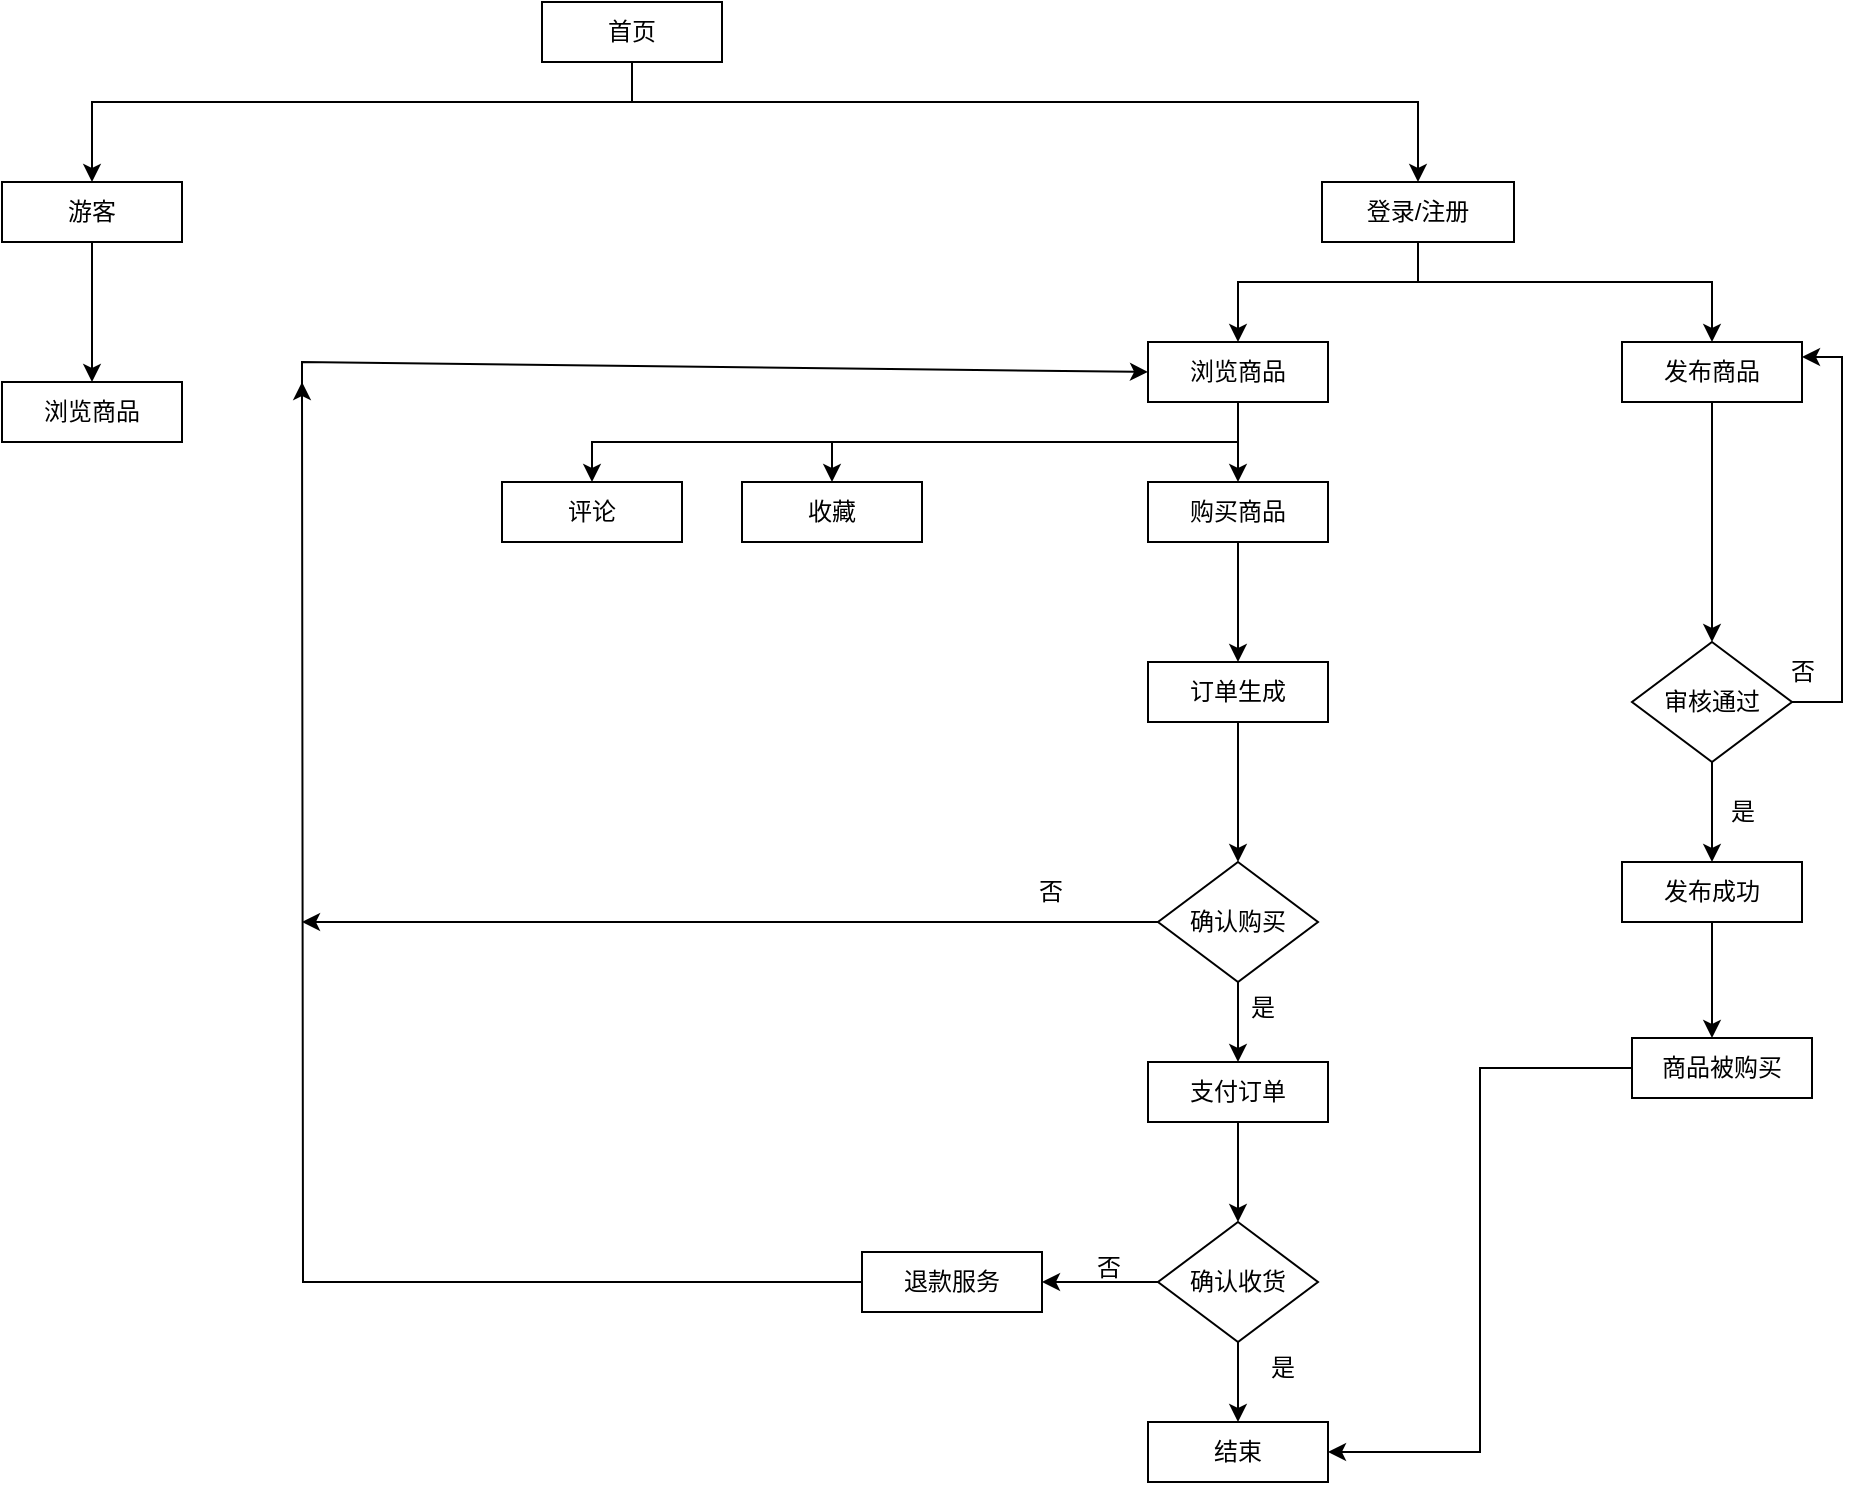 <mxfile version="22.1.3" type="github">
  <diagram id="8NiMLxr8s7SlpGP2j4rl" name="第 1 页">
    <mxGraphModel dx="1621" dy="412" grid="1" gridSize="10" guides="1" tooltips="1" connect="1" arrows="1" fold="1" page="1" pageScale="1" pageWidth="827" pageHeight="1169" math="0" shadow="0">
      <root>
        <mxCell id="0" />
        <mxCell id="1" parent="0" />
        <mxCell id="EECrP6E3gwS5yMRvlXH5-11" style="edgeStyle=orthogonalEdgeStyle;rounded=0;orthogonalLoop=1;jettySize=auto;html=1;entryX=0.5;entryY=0;entryDx=0;entryDy=0;" parent="1" source="EECrP6E3gwS5yMRvlXH5-1" target="EECrP6E3gwS5yMRvlXH5-9" edge="1">
          <mxGeometry relative="1" as="geometry">
            <Array as="points">
              <mxPoint x="225" y="80" />
              <mxPoint x="-45" y="80" />
            </Array>
          </mxGeometry>
        </mxCell>
        <mxCell id="Qb8pMSg5XZuJAQmDYZ3w-3" style="edgeStyle=orthogonalEdgeStyle;rounded=0;orthogonalLoop=1;jettySize=auto;html=1;" edge="1" parent="1" source="EECrP6E3gwS5yMRvlXH5-1" target="EECrP6E3gwS5yMRvlXH5-10">
          <mxGeometry relative="1" as="geometry">
            <Array as="points">
              <mxPoint x="225" y="80" />
              <mxPoint x="618" y="80" />
            </Array>
          </mxGeometry>
        </mxCell>
        <mxCell id="EECrP6E3gwS5yMRvlXH5-1" value="首页" style="rounded=0;whiteSpace=wrap;html=1;" parent="1" vertex="1">
          <mxGeometry x="180" y="30" width="90" height="30" as="geometry" />
        </mxCell>
        <mxCell id="EECrP6E3gwS5yMRvlXH5-22" style="edgeStyle=orthogonalEdgeStyle;rounded=0;orthogonalLoop=1;jettySize=auto;html=1;entryX=0.5;entryY=0;entryDx=0;entryDy=0;" parent="1" source="EECrP6E3gwS5yMRvlXH5-9" target="EECrP6E3gwS5yMRvlXH5-21" edge="1">
          <mxGeometry relative="1" as="geometry" />
        </mxCell>
        <mxCell id="EECrP6E3gwS5yMRvlXH5-9" value="游客" style="rounded=0;whiteSpace=wrap;html=1;" parent="1" vertex="1">
          <mxGeometry x="-90" y="120" width="90" height="30" as="geometry" />
        </mxCell>
        <mxCell id="Qb8pMSg5XZuJAQmDYZ3w-4" style="edgeStyle=orthogonalEdgeStyle;rounded=0;orthogonalLoop=1;jettySize=auto;html=1;entryX=0.5;entryY=0;entryDx=0;entryDy=0;" edge="1" parent="1" source="EECrP6E3gwS5yMRvlXH5-10" target="EECrP6E3gwS5yMRvlXH5-13">
          <mxGeometry relative="1" as="geometry">
            <Array as="points">
              <mxPoint x="618" y="170" />
              <mxPoint x="528" y="170" />
            </Array>
          </mxGeometry>
        </mxCell>
        <mxCell id="Qb8pMSg5XZuJAQmDYZ3w-5" style="edgeStyle=orthogonalEdgeStyle;rounded=0;orthogonalLoop=1;jettySize=auto;html=1;" edge="1" parent="1" source="EECrP6E3gwS5yMRvlXH5-10" target="EECrP6E3gwS5yMRvlXH5-18">
          <mxGeometry relative="1" as="geometry">
            <Array as="points">
              <mxPoint x="618" y="170" />
              <mxPoint x="765" y="170" />
            </Array>
          </mxGeometry>
        </mxCell>
        <mxCell id="EECrP6E3gwS5yMRvlXH5-10" value="登录/注册" style="rounded=0;whiteSpace=wrap;html=1;" parent="1" vertex="1">
          <mxGeometry x="570" y="120" width="96" height="30" as="geometry" />
        </mxCell>
        <mxCell id="EECrP6E3gwS5yMRvlXH5-25" style="edgeStyle=orthogonalEdgeStyle;rounded=0;orthogonalLoop=1;jettySize=auto;html=1;" parent="1" source="EECrP6E3gwS5yMRvlXH5-13" target="EECrP6E3gwS5yMRvlXH5-19" edge="1">
          <mxGeometry relative="1" as="geometry">
            <Array as="points">
              <mxPoint x="528" y="250" />
              <mxPoint x="205" y="250" />
            </Array>
          </mxGeometry>
        </mxCell>
        <mxCell id="EECrP6E3gwS5yMRvlXH5-26" style="edgeStyle=orthogonalEdgeStyle;rounded=0;orthogonalLoop=1;jettySize=auto;html=1;entryX=0.5;entryY=0;entryDx=0;entryDy=0;" parent="1" source="EECrP6E3gwS5yMRvlXH5-13" target="EECrP6E3gwS5yMRvlXH5-24" edge="1">
          <mxGeometry relative="1" as="geometry">
            <Array as="points">
              <mxPoint x="528" y="250" />
              <mxPoint x="325" y="250" />
            </Array>
          </mxGeometry>
        </mxCell>
        <mxCell id="EECrP6E3gwS5yMRvlXH5-27" style="edgeStyle=orthogonalEdgeStyle;rounded=0;orthogonalLoop=1;jettySize=auto;html=1;" parent="1" source="EECrP6E3gwS5yMRvlXH5-13" target="EECrP6E3gwS5yMRvlXH5-20" edge="1">
          <mxGeometry relative="1" as="geometry" />
        </mxCell>
        <mxCell id="EECrP6E3gwS5yMRvlXH5-13" value="浏览商品" style="rounded=0;whiteSpace=wrap;html=1;" parent="1" vertex="1">
          <mxGeometry x="483" y="200" width="90" height="30" as="geometry" />
        </mxCell>
        <mxCell id="EECrP6E3gwS5yMRvlXH5-31" style="edgeStyle=orthogonalEdgeStyle;rounded=0;orthogonalLoop=1;jettySize=auto;html=1;entryX=0.5;entryY=0;entryDx=0;entryDy=0;" parent="1" source="EECrP6E3gwS5yMRvlXH5-18" target="EECrP6E3gwS5yMRvlXH5-30" edge="1">
          <mxGeometry relative="1" as="geometry" />
        </mxCell>
        <mxCell id="EECrP6E3gwS5yMRvlXH5-18" value="发布商品" style="rounded=0;whiteSpace=wrap;html=1;" parent="1" vertex="1">
          <mxGeometry x="720" y="200" width="90" height="30" as="geometry" />
        </mxCell>
        <mxCell id="EECrP6E3gwS5yMRvlXH5-19" value="评论" style="rounded=0;whiteSpace=wrap;html=1;" parent="1" vertex="1">
          <mxGeometry x="160" y="270" width="90" height="30" as="geometry" />
        </mxCell>
        <mxCell id="EECrP6E3gwS5yMRvlXH5-43" style="edgeStyle=orthogonalEdgeStyle;rounded=0;orthogonalLoop=1;jettySize=auto;html=1;entryX=0.5;entryY=0;entryDx=0;entryDy=0;" parent="1" source="EECrP6E3gwS5yMRvlXH5-20" target="EECrP6E3gwS5yMRvlXH5-42" edge="1">
          <mxGeometry relative="1" as="geometry" />
        </mxCell>
        <mxCell id="EECrP6E3gwS5yMRvlXH5-20" value="购买商品" style="rounded=0;whiteSpace=wrap;html=1;" parent="1" vertex="1">
          <mxGeometry x="483" y="270" width="90" height="30" as="geometry" />
        </mxCell>
        <mxCell id="EECrP6E3gwS5yMRvlXH5-21" value="浏览商品" style="rounded=0;whiteSpace=wrap;html=1;" parent="1" vertex="1">
          <mxGeometry x="-90" y="220" width="90" height="30" as="geometry" />
        </mxCell>
        <mxCell id="EECrP6E3gwS5yMRvlXH5-24" value="收藏" style="rounded=0;whiteSpace=wrap;html=1;" parent="1" vertex="1">
          <mxGeometry x="280" y="270" width="90" height="30" as="geometry" />
        </mxCell>
        <mxCell id="EECrP6E3gwS5yMRvlXH5-34" style="edgeStyle=orthogonalEdgeStyle;rounded=0;orthogonalLoop=1;jettySize=auto;html=1;entryX=0.5;entryY=0;entryDx=0;entryDy=0;" parent="1" source="EECrP6E3gwS5yMRvlXH5-30" target="EECrP6E3gwS5yMRvlXH5-33" edge="1">
          <mxGeometry relative="1" as="geometry" />
        </mxCell>
        <mxCell id="Qb8pMSg5XZuJAQmDYZ3w-7" style="edgeStyle=orthogonalEdgeStyle;rounded=0;orthogonalLoop=1;jettySize=auto;html=1;entryX=1;entryY=0.25;entryDx=0;entryDy=0;" edge="1" parent="1" source="EECrP6E3gwS5yMRvlXH5-30" target="EECrP6E3gwS5yMRvlXH5-18">
          <mxGeometry relative="1" as="geometry">
            <Array as="points">
              <mxPoint x="830" y="380" />
              <mxPoint x="830" y="208" />
            </Array>
          </mxGeometry>
        </mxCell>
        <mxCell id="EECrP6E3gwS5yMRvlXH5-30" value="审核通过" style="rhombus;whiteSpace=wrap;html=1;" parent="1" vertex="1">
          <mxGeometry x="725" y="350" width="80" height="60" as="geometry" />
        </mxCell>
        <mxCell id="oZ_cakOIlSn-6mKcpNyh-6" value="" style="edgeStyle=orthogonalEdgeStyle;rounded=0;orthogonalLoop=1;jettySize=auto;html=1;" parent="1" source="EECrP6E3gwS5yMRvlXH5-33" edge="1">
          <mxGeometry relative="1" as="geometry">
            <mxPoint x="765" y="548" as="targetPoint" />
          </mxGeometry>
        </mxCell>
        <mxCell id="EECrP6E3gwS5yMRvlXH5-33" value="发布成功" style="rounded=0;whiteSpace=wrap;html=1;" parent="1" vertex="1">
          <mxGeometry x="720" y="460" width="90" height="30" as="geometry" />
        </mxCell>
        <mxCell id="EECrP6E3gwS5yMRvlXH5-35" value="是" style="text;html=1;align=center;verticalAlign=middle;resizable=0;points=[];autosize=1;strokeColor=none;fillColor=none;" parent="1" vertex="1">
          <mxGeometry x="760" y="420" width="40" height="30" as="geometry" />
        </mxCell>
        <mxCell id="EECrP6E3gwS5yMRvlXH5-39" value="否" style="text;html=1;align=center;verticalAlign=middle;resizable=0;points=[];autosize=1;strokeColor=none;fillColor=none;" parent="1" vertex="1">
          <mxGeometry x="790" y="350" width="40" height="30" as="geometry" />
        </mxCell>
        <mxCell id="EECrP6E3gwS5yMRvlXH5-48" style="edgeStyle=orthogonalEdgeStyle;rounded=0;orthogonalLoop=1;jettySize=auto;html=1;entryX=0.5;entryY=0;entryDx=0;entryDy=0;" parent="1" source="EECrP6E3gwS5yMRvlXH5-41" target="EECrP6E3gwS5yMRvlXH5-47" edge="1">
          <mxGeometry relative="1" as="geometry" />
        </mxCell>
        <mxCell id="EECrP6E3gwS5yMRvlXH5-70" style="edgeStyle=orthogonalEdgeStyle;rounded=0;orthogonalLoop=1;jettySize=auto;html=1;" parent="1" source="EECrP6E3gwS5yMRvlXH5-41" edge="1">
          <mxGeometry relative="1" as="geometry">
            <mxPoint x="60.0" y="490" as="targetPoint" />
          </mxGeometry>
        </mxCell>
        <mxCell id="EECrP6E3gwS5yMRvlXH5-41" value="确认购买" style="rhombus;whiteSpace=wrap;html=1;" parent="1" vertex="1">
          <mxGeometry x="488" y="460" width="80" height="60" as="geometry" />
        </mxCell>
        <mxCell id="EECrP6E3gwS5yMRvlXH5-45" style="edgeStyle=orthogonalEdgeStyle;rounded=0;orthogonalLoop=1;jettySize=auto;html=1;entryX=0.5;entryY=0;entryDx=0;entryDy=0;" parent="1" source="EECrP6E3gwS5yMRvlXH5-42" target="EECrP6E3gwS5yMRvlXH5-41" edge="1">
          <mxGeometry relative="1" as="geometry" />
        </mxCell>
        <mxCell id="EECrP6E3gwS5yMRvlXH5-42" value="订单生成" style="rounded=0;whiteSpace=wrap;html=1;" parent="1" vertex="1">
          <mxGeometry x="483" y="360" width="90" height="30" as="geometry" />
        </mxCell>
        <mxCell id="EECrP6E3gwS5yMRvlXH5-58" value="" style="edgeStyle=orthogonalEdgeStyle;rounded=0;orthogonalLoop=1;jettySize=auto;html=1;" parent="1" source="EECrP6E3gwS5yMRvlXH5-47" target="EECrP6E3gwS5yMRvlXH5-56" edge="1">
          <mxGeometry relative="1" as="geometry" />
        </mxCell>
        <mxCell id="EECrP6E3gwS5yMRvlXH5-47" value="支付订单" style="rounded=0;whiteSpace=wrap;html=1;" parent="1" vertex="1">
          <mxGeometry x="483" y="560" width="90" height="30" as="geometry" />
        </mxCell>
        <mxCell id="EECrP6E3gwS5yMRvlXH5-49" value="是" style="text;html=1;align=center;verticalAlign=middle;resizable=0;points=[];autosize=1;strokeColor=none;fillColor=none;" parent="1" vertex="1">
          <mxGeometry x="520" y="518" width="40" height="30" as="geometry" />
        </mxCell>
        <mxCell id="EECrP6E3gwS5yMRvlXH5-54" value="否" style="text;html=1;align=center;verticalAlign=middle;resizable=0;points=[];autosize=1;strokeColor=none;fillColor=none;" parent="1" vertex="1">
          <mxGeometry x="414" y="460" width="40" height="30" as="geometry" />
        </mxCell>
        <mxCell id="EECrP6E3gwS5yMRvlXH5-61" style="edgeStyle=orthogonalEdgeStyle;rounded=0;orthogonalLoop=1;jettySize=auto;html=1;entryX=0.5;entryY=0;entryDx=0;entryDy=0;" parent="1" source="EECrP6E3gwS5yMRvlXH5-56" target="EECrP6E3gwS5yMRvlXH5-60" edge="1">
          <mxGeometry relative="1" as="geometry" />
        </mxCell>
        <mxCell id="EECrP6E3gwS5yMRvlXH5-65" value="" style="edgeStyle=orthogonalEdgeStyle;rounded=0;orthogonalLoop=1;jettySize=auto;html=1;" parent="1" source="EECrP6E3gwS5yMRvlXH5-56" target="EECrP6E3gwS5yMRvlXH5-64" edge="1">
          <mxGeometry relative="1" as="geometry" />
        </mxCell>
        <mxCell id="EECrP6E3gwS5yMRvlXH5-56" value="确认收货" style="rhombus;whiteSpace=wrap;html=1;" parent="1" vertex="1">
          <mxGeometry x="488" y="640" width="80" height="60" as="geometry" />
        </mxCell>
        <mxCell id="EECrP6E3gwS5yMRvlXH5-60" value="结束" style="rounded=0;whiteSpace=wrap;html=1;" parent="1" vertex="1">
          <mxGeometry x="483" y="740" width="90" height="30" as="geometry" />
        </mxCell>
        <mxCell id="EECrP6E3gwS5yMRvlXH5-63" value="是" style="text;html=1;align=center;verticalAlign=middle;resizable=0;points=[];autosize=1;strokeColor=none;fillColor=none;" parent="1" vertex="1">
          <mxGeometry x="530" y="698" width="40" height="30" as="geometry" />
        </mxCell>
        <mxCell id="EECrP6E3gwS5yMRvlXH5-69" style="edgeStyle=orthogonalEdgeStyle;rounded=0;orthogonalLoop=1;jettySize=auto;html=1;" parent="1" source="EECrP6E3gwS5yMRvlXH5-64" edge="1">
          <mxGeometry relative="1" as="geometry">
            <mxPoint x="60" y="220" as="targetPoint" />
          </mxGeometry>
        </mxCell>
        <mxCell id="EECrP6E3gwS5yMRvlXH5-64" value="退款服务" style="rounded=0;whiteSpace=wrap;html=1;" parent="1" vertex="1">
          <mxGeometry x="340" y="655" width="90" height="30" as="geometry" />
        </mxCell>
        <mxCell id="EECrP6E3gwS5yMRvlXH5-66" value="否" style="text;html=1;align=center;verticalAlign=middle;resizable=0;points=[];autosize=1;strokeColor=none;fillColor=none;" parent="1" vertex="1">
          <mxGeometry x="443" y="648" width="40" height="30" as="geometry" />
        </mxCell>
        <mxCell id="oZ_cakOIlSn-6mKcpNyh-16" style="edgeStyle=orthogonalEdgeStyle;rounded=0;orthogonalLoop=1;jettySize=auto;html=1;entryX=1;entryY=0.5;entryDx=0;entryDy=0;" parent="1" source="oZ_cakOIlSn-6mKcpNyh-11" target="EECrP6E3gwS5yMRvlXH5-60" edge="1">
          <mxGeometry relative="1" as="geometry" />
        </mxCell>
        <mxCell id="oZ_cakOIlSn-6mKcpNyh-11" value="商品被购买" style="rounded=0;whiteSpace=wrap;html=1;" parent="1" vertex="1">
          <mxGeometry x="725" y="548" width="90" height="30" as="geometry" />
        </mxCell>
        <mxCell id="oZ_cakOIlSn-6mKcpNyh-18" value="" style="endArrow=classic;html=1;rounded=0;entryX=0;entryY=0.5;entryDx=0;entryDy=0;" parent="1" target="EECrP6E3gwS5yMRvlXH5-13" edge="1">
          <mxGeometry width="50" height="50" relative="1" as="geometry">
            <mxPoint x="60" y="230" as="sourcePoint" />
            <mxPoint x="110" y="180" as="targetPoint" />
            <Array as="points">
              <mxPoint x="60" y="210" />
            </Array>
          </mxGeometry>
        </mxCell>
      </root>
    </mxGraphModel>
  </diagram>
</mxfile>
